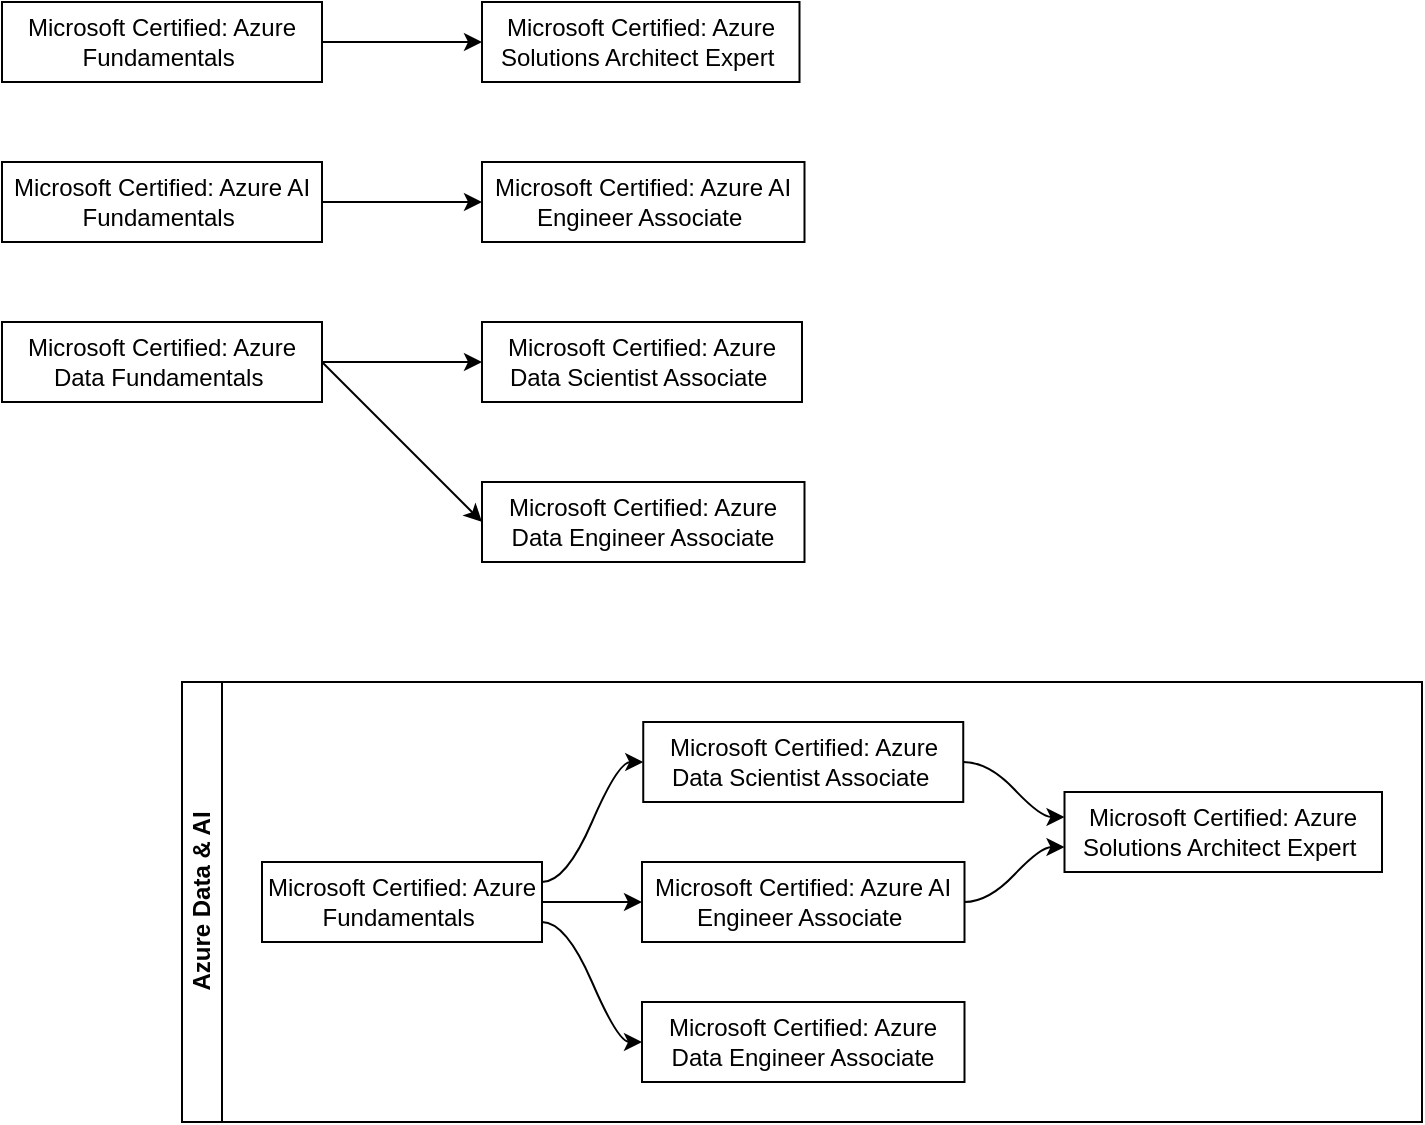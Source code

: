 <mxfile version="14.9.0" type="github">
  <diagram id="BuNmfUmxMsJZTsEHqmkD" name="Page-1">
    <mxGraphModel dx="1422" dy="794" grid="1" gridSize="10" guides="1" tooltips="1" connect="1" arrows="1" fold="1" page="1" pageScale="1" pageWidth="1100" pageHeight="850" math="0" shadow="0">
      <root>
        <mxCell id="0" />
        <mxCell id="1" parent="0" />
        <mxCell id="fVhf0-IRCNoqrwi-QjWI-2" value="Azure Data &amp;amp; AI" style="swimlane;html=1;startSize=20;horizontal=0;childLayout=flowLayout;flowOrientation=west;resizable=0;interRankCellSpacing=50;containerType=tree;" vertex="1" parent="1">
          <mxGeometry x="130" y="580" width="620" height="220" as="geometry" />
        </mxCell>
        <mxCell id="fVhf0-IRCNoqrwi-QjWI-3" value="Microsoft Certified: Azure Fundamentals&amp;nbsp;" style="whiteSpace=wrap;html=1;" vertex="1" parent="fVhf0-IRCNoqrwi-QjWI-2">
          <mxGeometry x="40" y="90" width="140" height="40" as="geometry" />
        </mxCell>
        <mxCell id="fVhf0-IRCNoqrwi-QjWI-4" value="Microsoft Certified: Azure Data Scientist Associate&amp;nbsp;" style="whiteSpace=wrap;html=1;" vertex="1" parent="fVhf0-IRCNoqrwi-QjWI-2">
          <mxGeometry x="230.625" y="20" width="160" height="40" as="geometry" />
        </mxCell>
        <mxCell id="fVhf0-IRCNoqrwi-QjWI-5" value="" style="html=1;curved=1;noEdgeStyle=1;orthogonal=1;" edge="1" parent="fVhf0-IRCNoqrwi-QjWI-2" source="fVhf0-IRCNoqrwi-QjWI-3" target="fVhf0-IRCNoqrwi-QjWI-4">
          <mxGeometry relative="1" as="geometry">
            <Array as="points">
              <mxPoint x="192" y="100" />
              <mxPoint x="218" y="40" />
            </Array>
          </mxGeometry>
        </mxCell>
        <mxCell id="fVhf0-IRCNoqrwi-QjWI-6" value="Microsoft Certified: Azure AI Engineer Associate&amp;nbsp;" style="whiteSpace=wrap;html=1;" vertex="1" parent="fVhf0-IRCNoqrwi-QjWI-2">
          <mxGeometry x="230" y="90" width="161.25" height="40" as="geometry" />
        </mxCell>
        <mxCell id="fVhf0-IRCNoqrwi-QjWI-7" value="" style="html=1;curved=1;noEdgeStyle=1;orthogonal=1;" edge="1" parent="fVhf0-IRCNoqrwi-QjWI-2" source="fVhf0-IRCNoqrwi-QjWI-3" target="fVhf0-IRCNoqrwi-QjWI-6">
          <mxGeometry relative="1" as="geometry">
            <Array as="points">
              <mxPoint x="194" y="110" />
              <mxPoint x="218" y="110" />
            </Array>
          </mxGeometry>
        </mxCell>
        <mxCell id="fVhf0-IRCNoqrwi-QjWI-8" value="Microsoft Certified: Azure Solutions Architect Expert&amp;nbsp;" style="whiteSpace=wrap;html=1;" vertex="1" parent="fVhf0-IRCNoqrwi-QjWI-2">
          <mxGeometry x="441.25" y="55" width="158.75" height="40" as="geometry" />
        </mxCell>
        <mxCell id="fVhf0-IRCNoqrwi-QjWI-9" value="" style="html=1;curved=1;noEdgeStyle=1;orthogonal=1;" edge="1" parent="fVhf0-IRCNoqrwi-QjWI-2" source="fVhf0-IRCNoqrwi-QjWI-4" target="fVhf0-IRCNoqrwi-QjWI-8">
          <mxGeometry relative="1" as="geometry">
            <Array as="points">
              <mxPoint x="403.25" y="40" />
              <mxPoint x="429.25" y="67.5" />
            </Array>
          </mxGeometry>
        </mxCell>
        <mxCell id="fVhf0-IRCNoqrwi-QjWI-10" value="" style="html=1;curved=1;noEdgeStyle=1;orthogonal=1;" edge="1" parent="fVhf0-IRCNoqrwi-QjWI-2" source="fVhf0-IRCNoqrwi-QjWI-6" target="fVhf0-IRCNoqrwi-QjWI-8">
          <mxGeometry relative="1" as="geometry">
            <Array as="points">
              <mxPoint x="403.25" y="110" />
              <mxPoint x="429.25" y="82.5" />
            </Array>
          </mxGeometry>
        </mxCell>
        <mxCell id="fVhf0-IRCNoqrwi-QjWI-16" value="Microsoft Certified: Azure Data Engineer Associate" style="whiteSpace=wrap;html=1;" vertex="1" parent="fVhf0-IRCNoqrwi-QjWI-2">
          <mxGeometry x="230" y="160" width="161.25" height="40" as="geometry" />
        </mxCell>
        <mxCell id="fVhf0-IRCNoqrwi-QjWI-17" value="" style="html=1;curved=1;noEdgeStyle=1;orthogonal=1;" edge="1" parent="fVhf0-IRCNoqrwi-QjWI-2" source="fVhf0-IRCNoqrwi-QjWI-3" target="fVhf0-IRCNoqrwi-QjWI-16">
          <mxGeometry relative="1" as="geometry">
            <mxPoint x="1860" y="922.5" as="sourcePoint" />
            <mxPoint x="1910" y="950" as="targetPoint" />
            <Array as="points">
              <mxPoint x="192" y="120" />
              <mxPoint x="218" y="180" />
            </Array>
          </mxGeometry>
        </mxCell>
        <mxCell id="fVhf0-IRCNoqrwi-QjWI-15" value="Microsoft Certified: Azure AI Fundamentals&amp;nbsp;" style="whiteSpace=wrap;html=1;" vertex="1" parent="1">
          <mxGeometry x="40" y="320" width="160" height="40" as="geometry" />
        </mxCell>
        <mxCell id="fVhf0-IRCNoqrwi-QjWI-14" value="Microsoft Certified: Azure Data Fundamentals&amp;nbsp;" style="whiteSpace=wrap;html=1;" vertex="1" parent="1">
          <mxGeometry x="40" y="400" width="160" height="40" as="geometry" />
        </mxCell>
        <mxCell id="fVhf0-IRCNoqrwi-QjWI-19" value="Microsoft Certified: Azure Fundamentals&amp;nbsp;" style="whiteSpace=wrap;html=1;" vertex="1" parent="1">
          <mxGeometry x="40" y="240" width="160" height="40" as="geometry" />
        </mxCell>
        <mxCell id="fVhf0-IRCNoqrwi-QjWI-20" value="Microsoft Certified: Azure Data Scientist Associate&amp;nbsp;" style="whiteSpace=wrap;html=1;" vertex="1" parent="1">
          <mxGeometry x="279.995" y="400" width="160" height="40" as="geometry" />
        </mxCell>
        <mxCell id="fVhf0-IRCNoqrwi-QjWI-22" value="Microsoft Certified: Azure Data Engineer Associate" style="whiteSpace=wrap;html=1;" vertex="1" parent="1">
          <mxGeometry x="280" y="480" width="161.25" height="40" as="geometry" />
        </mxCell>
        <mxCell id="fVhf0-IRCNoqrwi-QjWI-24" value="Microsoft Certified: Azure AI Engineer Associate&amp;nbsp;" style="whiteSpace=wrap;html=1;" vertex="1" parent="1">
          <mxGeometry x="280" y="320" width="161.25" height="40" as="geometry" />
        </mxCell>
        <mxCell id="fVhf0-IRCNoqrwi-QjWI-26" value="Microsoft Certified: Azure Solutions Architect Expert&amp;nbsp;" style="whiteSpace=wrap;html=1;" vertex="1" parent="1">
          <mxGeometry x="280" y="240" width="158.75" height="40" as="geometry" />
        </mxCell>
        <mxCell id="fVhf0-IRCNoqrwi-QjWI-28" value="" style="endArrow=classic;html=1;exitX=1;exitY=0.5;exitDx=0;exitDy=0;entryX=0;entryY=0.5;entryDx=0;entryDy=0;" edge="1" parent="1" source="fVhf0-IRCNoqrwi-QjWI-14" target="fVhf0-IRCNoqrwi-QjWI-22">
          <mxGeometry width="50" height="50" relative="1" as="geometry">
            <mxPoint x="520" y="470" as="sourcePoint" />
            <mxPoint x="570" y="420" as="targetPoint" />
          </mxGeometry>
        </mxCell>
        <mxCell id="fVhf0-IRCNoqrwi-QjWI-29" value="" style="endArrow=classic;html=1;exitX=1;exitY=0.5;exitDx=0;exitDy=0;" edge="1" parent="1" source="fVhf0-IRCNoqrwi-QjWI-14">
          <mxGeometry width="50" height="50" relative="1" as="geometry">
            <mxPoint x="520" y="470" as="sourcePoint" />
            <mxPoint x="280" y="420" as="targetPoint" />
          </mxGeometry>
        </mxCell>
        <mxCell id="fVhf0-IRCNoqrwi-QjWI-30" value="" style="endArrow=classic;html=1;exitX=1;exitY=0.5;exitDx=0;exitDy=0;entryX=0;entryY=0.5;entryDx=0;entryDy=0;" edge="1" parent="1" source="fVhf0-IRCNoqrwi-QjWI-15" target="fVhf0-IRCNoqrwi-QjWI-24">
          <mxGeometry width="50" height="50" relative="1" as="geometry">
            <mxPoint x="210" y="390" as="sourcePoint" />
            <mxPoint x="260" y="340" as="targetPoint" />
          </mxGeometry>
        </mxCell>
        <mxCell id="fVhf0-IRCNoqrwi-QjWI-31" value="" style="endArrow=classic;html=1;exitX=1;exitY=0.5;exitDx=0;exitDy=0;entryX=0;entryY=0.5;entryDx=0;entryDy=0;" edge="1" parent="1" source="fVhf0-IRCNoqrwi-QjWI-19" target="fVhf0-IRCNoqrwi-QjWI-26">
          <mxGeometry width="50" height="50" relative="1" as="geometry">
            <mxPoint x="200" y="310" as="sourcePoint" />
            <mxPoint x="250" y="260" as="targetPoint" />
          </mxGeometry>
        </mxCell>
      </root>
    </mxGraphModel>
  </diagram>
</mxfile>
